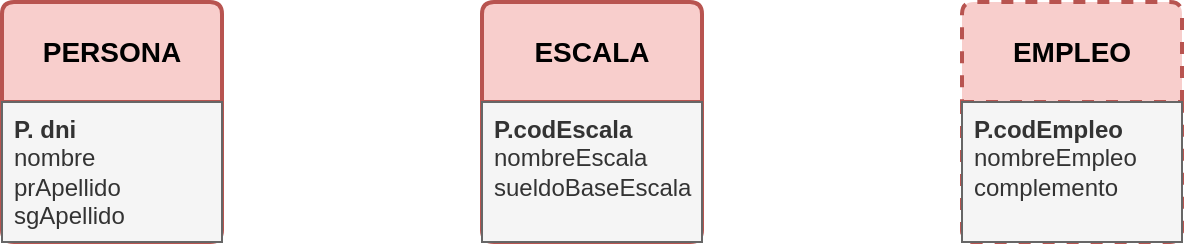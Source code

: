 <mxfile version="22.1.3" type="github">
  <diagram name="Página-1" id="aMsBlDd1dO-YEsa1hrWV">
    <mxGraphModel dx="1002" dy="535" grid="1" gridSize="10" guides="1" tooltips="1" connect="1" arrows="1" fold="1" page="1" pageScale="1" pageWidth="827" pageHeight="1169" math="0" shadow="0">
      <root>
        <mxCell id="0" />
        <mxCell id="1" parent="0" />
        <mxCell id="Cupz4t88Cv5a_EPzGhlt-1" value="&lt;b&gt;PERSONA&lt;/b&gt;" style="swimlane;childLayout=stackLayout;horizontal=1;startSize=50;horizontalStack=0;rounded=1;fontSize=14;fontStyle=0;strokeWidth=2;resizeParent=0;resizeLast=1;shadow=0;dashed=0;align=center;arcSize=4;whiteSpace=wrap;html=1;fillColor=#f8cecc;strokeColor=#b85450;" vertex="1" parent="1">
          <mxGeometry x="40" y="80" width="110" height="120" as="geometry" />
        </mxCell>
        <mxCell id="Cupz4t88Cv5a_EPzGhlt-2" value="&lt;b&gt;P. dni&lt;br&gt;&lt;/b&gt;nombre&lt;br&gt;prApellido&lt;br&gt;sgApellido" style="align=left;strokeColor=#666666;fillColor=#f5f5f5;spacingLeft=4;fontSize=12;verticalAlign=top;resizable=0;rotatable=0;part=1;html=1;fontColor=#333333;" vertex="1" parent="Cupz4t88Cv5a_EPzGhlt-1">
          <mxGeometry y="50" width="110" height="70" as="geometry" />
        </mxCell>
        <mxCell id="Cupz4t88Cv5a_EPzGhlt-3" value="&lt;b&gt;ESCALA&lt;/b&gt;" style="swimlane;childLayout=stackLayout;horizontal=1;startSize=50;horizontalStack=0;rounded=1;fontSize=14;fontStyle=0;strokeWidth=2;resizeParent=0;resizeLast=1;shadow=0;dashed=0;align=center;arcSize=4;whiteSpace=wrap;html=1;fillColor=#f8cecc;strokeColor=#b85450;" vertex="1" parent="1">
          <mxGeometry x="280" y="80" width="110" height="120" as="geometry" />
        </mxCell>
        <mxCell id="Cupz4t88Cv5a_EPzGhlt-4" value="&lt;b&gt;P.codEscala&lt;br&gt;&lt;/b&gt;nombreEscala&lt;br&gt;sueldoBaseEscala" style="align=left;strokeColor=#666666;fillColor=#f5f5f5;spacingLeft=4;fontSize=12;verticalAlign=top;resizable=0;rotatable=0;part=1;html=1;fontColor=#333333;" vertex="1" parent="Cupz4t88Cv5a_EPzGhlt-3">
          <mxGeometry y="50" width="110" height="70" as="geometry" />
        </mxCell>
        <mxCell id="Cupz4t88Cv5a_EPzGhlt-6" value="&lt;b&gt;EMPLEO&lt;/b&gt;" style="swimlane;childLayout=stackLayout;horizontal=1;startSize=50;horizontalStack=0;rounded=1;fontSize=14;fontStyle=0;strokeWidth=2;resizeParent=0;resizeLast=1;shadow=0;dashed=1;align=center;arcSize=4;whiteSpace=wrap;html=1;fillColor=#f8cecc;strokeColor=#b85450;swimlaneLine=1;" vertex="1" parent="1">
          <mxGeometry x="520" y="80" width="110" height="120" as="geometry" />
        </mxCell>
        <mxCell id="Cupz4t88Cv5a_EPzGhlt-7" value="&lt;b&gt;P.codEmpleo&lt;br&gt;&lt;/b&gt;nombreEmpleo&lt;br&gt;complemento" style="align=left;strokeColor=#666666;fillColor=#f5f5f5;spacingLeft=4;fontSize=12;verticalAlign=top;resizable=0;rotatable=0;part=1;html=1;fontColor=#333333;" vertex="1" parent="Cupz4t88Cv5a_EPzGhlt-6">
          <mxGeometry y="50" width="110" height="70" as="geometry" />
        </mxCell>
      </root>
    </mxGraphModel>
  </diagram>
</mxfile>
